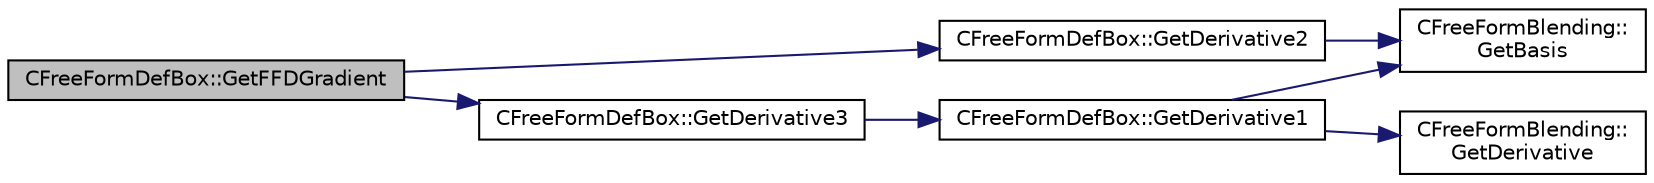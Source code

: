 digraph "CFreeFormDefBox::GetFFDGradient"
{
  edge [fontname="Helvetica",fontsize="10",labelfontname="Helvetica",labelfontsize="10"];
  node [fontname="Helvetica",fontsize="10",shape=record];
  rankdir="LR";
  Node334 [label="CFreeFormDefBox::GetFFDGradient",height=0.2,width=0.4,color="black", fillcolor="grey75", style="filled", fontcolor="black"];
  Node334 -> Node335 [color="midnightblue",fontsize="10",style="solid",fontname="Helvetica"];
  Node335 [label="CFreeFormDefBox::GetDerivative2",height=0.2,width=0.4,color="black", fillcolor="white", style="filled",URL="$class_c_free_form_def_box.html#addee5362fd8c8988fb919b1d80b2c5f9",tooltip="An auxiliary routine to help us compute the gradient of F(u, v, w) = ||X(u, v, w)-(x, y, z)||^2 = (Sum_ijk^lmn P1_ijk Bi Bj Bk -x)^2+(Sum_ijk^lmn P2_ijk Bi Bj Bk -y)^2+(Sum_ijk^lmn P3_ijk Bi Bj Bk -z)^2 Input: (u, v, w), dim , xyz=(x, y, z), l, m, n E.G.: dim=2 => we use the third coordinate of the control points, and the z-coordinate of xyz (0<=dim<=2) Output: 2* ( (Sum_{i, j, k}^l, m, n P_{ijk}[dim] B_i^l[u] B_j^m[v] B_k^n[w]) - xyz[dim]). "];
  Node335 -> Node336 [color="midnightblue",fontsize="10",style="solid",fontname="Helvetica"];
  Node336 [label="CFreeFormBlending::\lGetBasis",height=0.2,width=0.4,color="black", fillcolor="white", style="filled",URL="$class_c_free_form_blending.html#ac31d71e2b7e31d7c9e377845be61b9c3",tooltip="A pure virtual member. "];
  Node334 -> Node337 [color="midnightblue",fontsize="10",style="solid",fontname="Helvetica"];
  Node337 [label="CFreeFormDefBox::GetDerivative3",height=0.2,width=0.4,color="black", fillcolor="white", style="filled",URL="$class_c_free_form_def_box.html#a5961f75e1dcddea8f42cfd79f3ede13a",tooltip="An auxiliary routine to help us compute the gradient of F(u, v, w) = ||X(u, v, w)-(x, y, z)||^2 = (Sum_ijk^lmn P1_ijk Bi Bj Bk -x)^2+(Sum_ijk^lmn P2_ijk Bi Bj Bk -y)+(Sum_ijk^lmn P3_ijk Bi Bj Bk -z) "];
  Node337 -> Node338 [color="midnightblue",fontsize="10",style="solid",fontname="Helvetica"];
  Node338 [label="CFreeFormDefBox::GetDerivative1",height=0.2,width=0.4,color="black", fillcolor="white", style="filled",URL="$class_c_free_form_def_box.html#aaef410c4157d3f039d097500364779c3",tooltip="An auxiliary routine to help us compute the gradient of F(u, v, w) = ||X(u, v, w)-(x, y, z)||^2 = (Sum_ijk^lmn P1_ijk Bi Bj Bk -x)^2+(Sum_ijk^lmn P2_ijk Bi Bj Bk -y)^2+(Sum_ijk^lmn P3_ijk Bi Bj Bk -z)^2 Input: val_t, val_diff (to identify the index of the Bernstein polynomail we differentiate), the i, j, k , l, m, n E.G.: val_diff=2 => we differentiate w.r.t. w (val_diff=0,1, or 2) Output: d [B_i^l*B_j^m *B_k^n] / d val_diff (val_u, val_v, val_w). "];
  Node338 -> Node339 [color="midnightblue",fontsize="10",style="solid",fontname="Helvetica"];
  Node339 [label="CFreeFormBlending::\lGetDerivative",height=0.2,width=0.4,color="black", fillcolor="white", style="filled",URL="$class_c_free_form_blending.html#ae3882399de59f18384f128cf353def97",tooltip="A pure virtual member. "];
  Node338 -> Node336 [color="midnightblue",fontsize="10",style="solid",fontname="Helvetica"];
}
